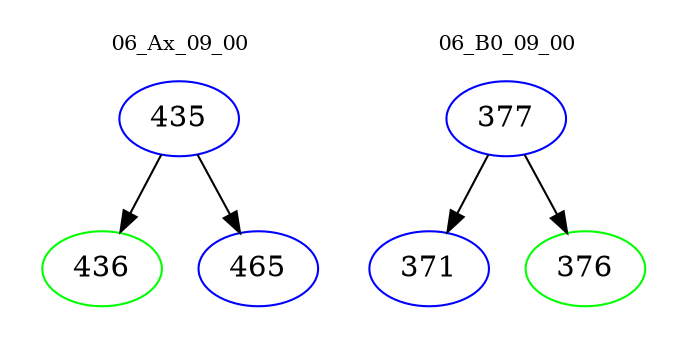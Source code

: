 digraph{
subgraph cluster_0 {
color = white
label = "06_Ax_09_00";
fontsize=10;
T0_435 [label="435", color="blue"]
T0_435 -> T0_436 [color="black"]
T0_436 [label="436", color="green"]
T0_435 -> T0_465 [color="black"]
T0_465 [label="465", color="blue"]
}
subgraph cluster_1 {
color = white
label = "06_B0_09_00";
fontsize=10;
T1_377 [label="377", color="blue"]
T1_377 -> T1_371 [color="black"]
T1_371 [label="371", color="blue"]
T1_377 -> T1_376 [color="black"]
T1_376 [label="376", color="green"]
}
}
